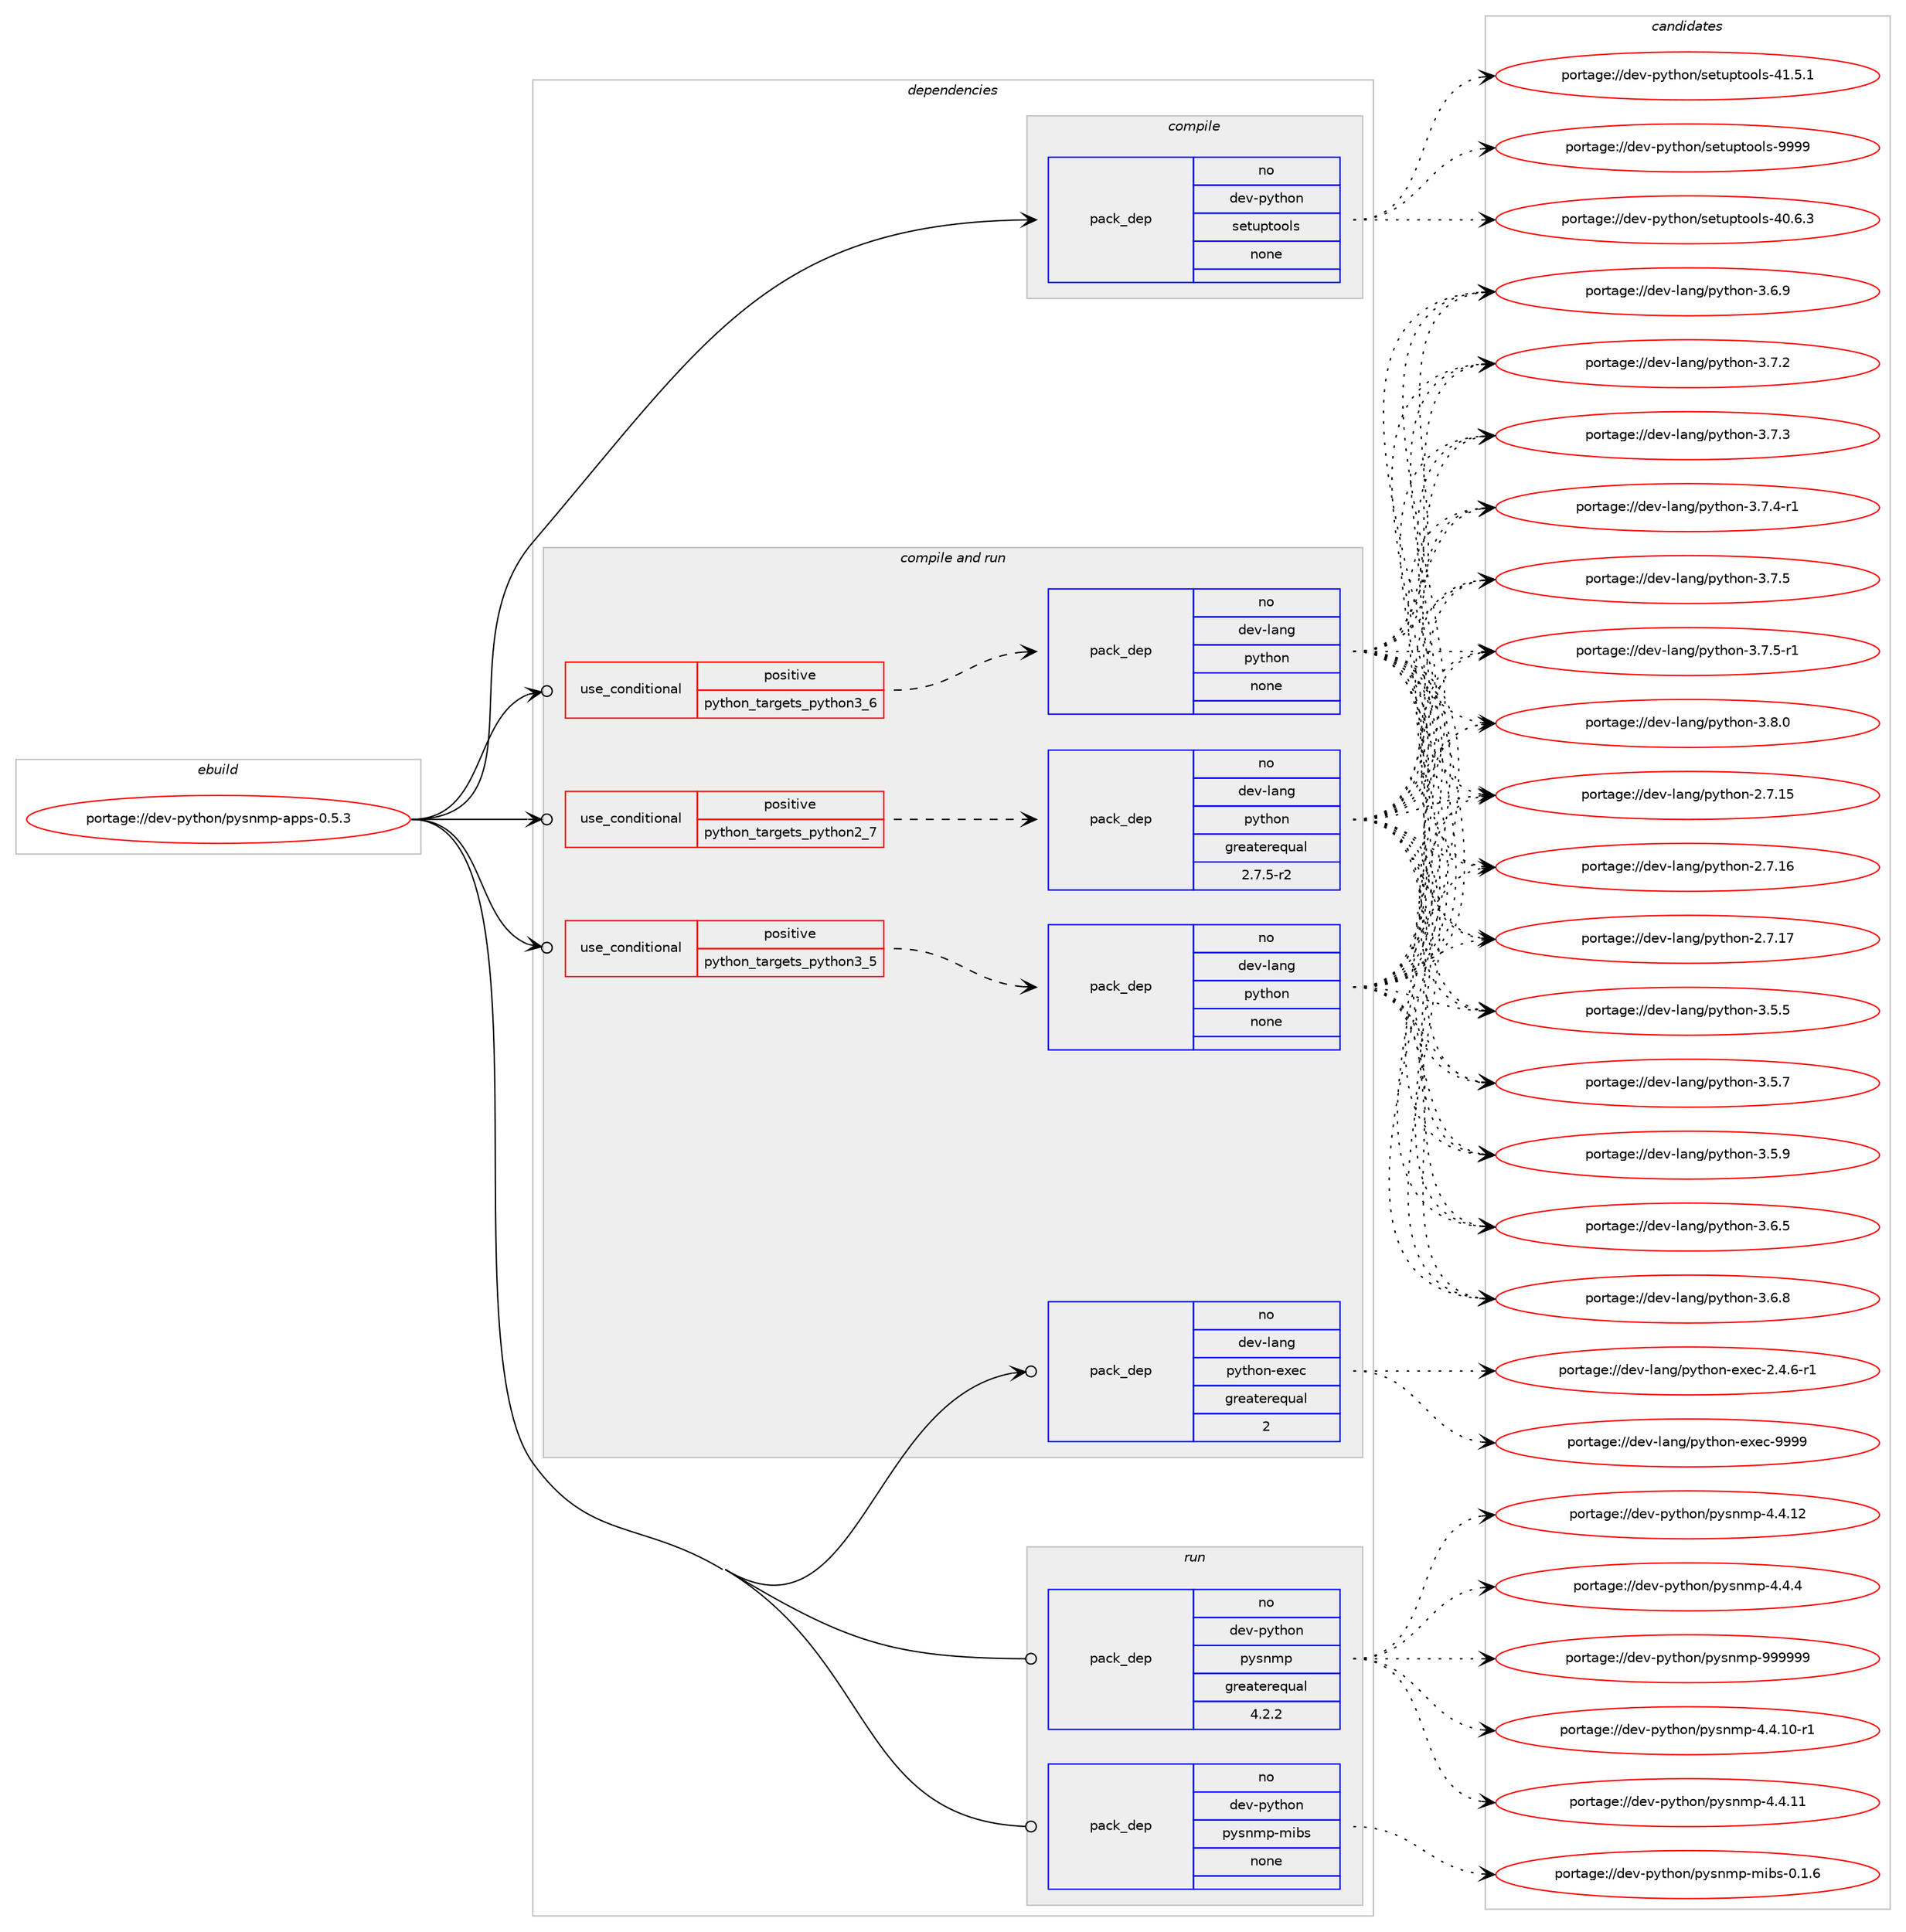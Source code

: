 digraph prolog {

# *************
# Graph options
# *************

newrank=true;
concentrate=true;
compound=true;
graph [rankdir=LR,fontname=Helvetica,fontsize=10,ranksep=1.5];#, ranksep=2.5, nodesep=0.2];
edge  [arrowhead=vee];
node  [fontname=Helvetica,fontsize=10];

# **********
# The ebuild
# **********

subgraph cluster_leftcol {
color=gray;
rank=same;
label=<<i>ebuild</i>>;
id [label="portage://dev-python/pysnmp-apps-0.5.3", color=red, width=4, href="../dev-python/pysnmp-apps-0.5.3.svg"];
}

# ****************
# The dependencies
# ****************

subgraph cluster_midcol {
color=gray;
label=<<i>dependencies</i>>;
subgraph cluster_compile {
fillcolor="#eeeeee";
style=filled;
label=<<i>compile</i>>;
subgraph pack124475 {
dependency164109 [label=<<TABLE BORDER="0" CELLBORDER="1" CELLSPACING="0" CELLPADDING="4" WIDTH="220"><TR><TD ROWSPAN="6" CELLPADDING="30">pack_dep</TD></TR><TR><TD WIDTH="110">no</TD></TR><TR><TD>dev-python</TD></TR><TR><TD>setuptools</TD></TR><TR><TD>none</TD></TR><TR><TD></TD></TR></TABLE>>, shape=none, color=blue];
}
id:e -> dependency164109:w [weight=20,style="solid",arrowhead="vee"];
}
subgraph cluster_compileandrun {
fillcolor="#eeeeee";
style=filled;
label=<<i>compile and run</i>>;
subgraph cond36238 {
dependency164110 [label=<<TABLE BORDER="0" CELLBORDER="1" CELLSPACING="0" CELLPADDING="4"><TR><TD ROWSPAN="3" CELLPADDING="10">use_conditional</TD></TR><TR><TD>positive</TD></TR><TR><TD>python_targets_python2_7</TD></TR></TABLE>>, shape=none, color=red];
subgraph pack124476 {
dependency164111 [label=<<TABLE BORDER="0" CELLBORDER="1" CELLSPACING="0" CELLPADDING="4" WIDTH="220"><TR><TD ROWSPAN="6" CELLPADDING="30">pack_dep</TD></TR><TR><TD WIDTH="110">no</TD></TR><TR><TD>dev-lang</TD></TR><TR><TD>python</TD></TR><TR><TD>greaterequal</TD></TR><TR><TD>2.7.5-r2</TD></TR></TABLE>>, shape=none, color=blue];
}
dependency164110:e -> dependency164111:w [weight=20,style="dashed",arrowhead="vee"];
}
id:e -> dependency164110:w [weight=20,style="solid",arrowhead="odotvee"];
subgraph cond36239 {
dependency164112 [label=<<TABLE BORDER="0" CELLBORDER="1" CELLSPACING="0" CELLPADDING="4"><TR><TD ROWSPAN="3" CELLPADDING="10">use_conditional</TD></TR><TR><TD>positive</TD></TR><TR><TD>python_targets_python3_5</TD></TR></TABLE>>, shape=none, color=red];
subgraph pack124477 {
dependency164113 [label=<<TABLE BORDER="0" CELLBORDER="1" CELLSPACING="0" CELLPADDING="4" WIDTH="220"><TR><TD ROWSPAN="6" CELLPADDING="30">pack_dep</TD></TR><TR><TD WIDTH="110">no</TD></TR><TR><TD>dev-lang</TD></TR><TR><TD>python</TD></TR><TR><TD>none</TD></TR><TR><TD></TD></TR></TABLE>>, shape=none, color=blue];
}
dependency164112:e -> dependency164113:w [weight=20,style="dashed",arrowhead="vee"];
}
id:e -> dependency164112:w [weight=20,style="solid",arrowhead="odotvee"];
subgraph cond36240 {
dependency164114 [label=<<TABLE BORDER="0" CELLBORDER="1" CELLSPACING="0" CELLPADDING="4"><TR><TD ROWSPAN="3" CELLPADDING="10">use_conditional</TD></TR><TR><TD>positive</TD></TR><TR><TD>python_targets_python3_6</TD></TR></TABLE>>, shape=none, color=red];
subgraph pack124478 {
dependency164115 [label=<<TABLE BORDER="0" CELLBORDER="1" CELLSPACING="0" CELLPADDING="4" WIDTH="220"><TR><TD ROWSPAN="6" CELLPADDING="30">pack_dep</TD></TR><TR><TD WIDTH="110">no</TD></TR><TR><TD>dev-lang</TD></TR><TR><TD>python</TD></TR><TR><TD>none</TD></TR><TR><TD></TD></TR></TABLE>>, shape=none, color=blue];
}
dependency164114:e -> dependency164115:w [weight=20,style="dashed",arrowhead="vee"];
}
id:e -> dependency164114:w [weight=20,style="solid",arrowhead="odotvee"];
subgraph pack124479 {
dependency164116 [label=<<TABLE BORDER="0" CELLBORDER="1" CELLSPACING="0" CELLPADDING="4" WIDTH="220"><TR><TD ROWSPAN="6" CELLPADDING="30">pack_dep</TD></TR><TR><TD WIDTH="110">no</TD></TR><TR><TD>dev-lang</TD></TR><TR><TD>python-exec</TD></TR><TR><TD>greaterequal</TD></TR><TR><TD>2</TD></TR></TABLE>>, shape=none, color=blue];
}
id:e -> dependency164116:w [weight=20,style="solid",arrowhead="odotvee"];
}
subgraph cluster_run {
fillcolor="#eeeeee";
style=filled;
label=<<i>run</i>>;
subgraph pack124480 {
dependency164117 [label=<<TABLE BORDER="0" CELLBORDER="1" CELLSPACING="0" CELLPADDING="4" WIDTH="220"><TR><TD ROWSPAN="6" CELLPADDING="30">pack_dep</TD></TR><TR><TD WIDTH="110">no</TD></TR><TR><TD>dev-python</TD></TR><TR><TD>pysnmp</TD></TR><TR><TD>greaterequal</TD></TR><TR><TD>4.2.2</TD></TR></TABLE>>, shape=none, color=blue];
}
id:e -> dependency164117:w [weight=20,style="solid",arrowhead="odot"];
subgraph pack124481 {
dependency164118 [label=<<TABLE BORDER="0" CELLBORDER="1" CELLSPACING="0" CELLPADDING="4" WIDTH="220"><TR><TD ROWSPAN="6" CELLPADDING="30">pack_dep</TD></TR><TR><TD WIDTH="110">no</TD></TR><TR><TD>dev-python</TD></TR><TR><TD>pysnmp-mibs</TD></TR><TR><TD>none</TD></TR><TR><TD></TD></TR></TABLE>>, shape=none, color=blue];
}
id:e -> dependency164118:w [weight=20,style="solid",arrowhead="odot"];
}
}

# **************
# The candidates
# **************

subgraph cluster_choices {
rank=same;
color=gray;
label=<<i>candidates</i>>;

subgraph choice124475 {
color=black;
nodesep=1;
choiceportage100101118451121211161041111104711510111611711211611111110811545524846544651 [label="portage://dev-python/setuptools-40.6.3", color=red, width=4,href="../dev-python/setuptools-40.6.3.svg"];
choiceportage100101118451121211161041111104711510111611711211611111110811545524946534649 [label="portage://dev-python/setuptools-41.5.1", color=red, width=4,href="../dev-python/setuptools-41.5.1.svg"];
choiceportage10010111845112121116104111110471151011161171121161111111081154557575757 [label="portage://dev-python/setuptools-9999", color=red, width=4,href="../dev-python/setuptools-9999.svg"];
dependency164109:e -> choiceportage100101118451121211161041111104711510111611711211611111110811545524846544651:w [style=dotted,weight="100"];
dependency164109:e -> choiceportage100101118451121211161041111104711510111611711211611111110811545524946534649:w [style=dotted,weight="100"];
dependency164109:e -> choiceportage10010111845112121116104111110471151011161171121161111111081154557575757:w [style=dotted,weight="100"];
}
subgraph choice124476 {
color=black;
nodesep=1;
choiceportage10010111845108971101034711212111610411111045504655464953 [label="portage://dev-lang/python-2.7.15", color=red, width=4,href="../dev-lang/python-2.7.15.svg"];
choiceportage10010111845108971101034711212111610411111045504655464954 [label="portage://dev-lang/python-2.7.16", color=red, width=4,href="../dev-lang/python-2.7.16.svg"];
choiceportage10010111845108971101034711212111610411111045504655464955 [label="portage://dev-lang/python-2.7.17", color=red, width=4,href="../dev-lang/python-2.7.17.svg"];
choiceportage100101118451089711010347112121116104111110455146534653 [label="portage://dev-lang/python-3.5.5", color=red, width=4,href="../dev-lang/python-3.5.5.svg"];
choiceportage100101118451089711010347112121116104111110455146534655 [label="portage://dev-lang/python-3.5.7", color=red, width=4,href="../dev-lang/python-3.5.7.svg"];
choiceportage100101118451089711010347112121116104111110455146534657 [label="portage://dev-lang/python-3.5.9", color=red, width=4,href="../dev-lang/python-3.5.9.svg"];
choiceportage100101118451089711010347112121116104111110455146544653 [label="portage://dev-lang/python-3.6.5", color=red, width=4,href="../dev-lang/python-3.6.5.svg"];
choiceportage100101118451089711010347112121116104111110455146544656 [label="portage://dev-lang/python-3.6.8", color=red, width=4,href="../dev-lang/python-3.6.8.svg"];
choiceportage100101118451089711010347112121116104111110455146544657 [label="portage://dev-lang/python-3.6.9", color=red, width=4,href="../dev-lang/python-3.6.9.svg"];
choiceportage100101118451089711010347112121116104111110455146554650 [label="portage://dev-lang/python-3.7.2", color=red, width=4,href="../dev-lang/python-3.7.2.svg"];
choiceportage100101118451089711010347112121116104111110455146554651 [label="portage://dev-lang/python-3.7.3", color=red, width=4,href="../dev-lang/python-3.7.3.svg"];
choiceportage1001011184510897110103471121211161041111104551465546524511449 [label="portage://dev-lang/python-3.7.4-r1", color=red, width=4,href="../dev-lang/python-3.7.4-r1.svg"];
choiceportage100101118451089711010347112121116104111110455146554653 [label="portage://dev-lang/python-3.7.5", color=red, width=4,href="../dev-lang/python-3.7.5.svg"];
choiceportage1001011184510897110103471121211161041111104551465546534511449 [label="portage://dev-lang/python-3.7.5-r1", color=red, width=4,href="../dev-lang/python-3.7.5-r1.svg"];
choiceportage100101118451089711010347112121116104111110455146564648 [label="portage://dev-lang/python-3.8.0", color=red, width=4,href="../dev-lang/python-3.8.0.svg"];
dependency164111:e -> choiceportage10010111845108971101034711212111610411111045504655464953:w [style=dotted,weight="100"];
dependency164111:e -> choiceportage10010111845108971101034711212111610411111045504655464954:w [style=dotted,weight="100"];
dependency164111:e -> choiceportage10010111845108971101034711212111610411111045504655464955:w [style=dotted,weight="100"];
dependency164111:e -> choiceportage100101118451089711010347112121116104111110455146534653:w [style=dotted,weight="100"];
dependency164111:e -> choiceportage100101118451089711010347112121116104111110455146534655:w [style=dotted,weight="100"];
dependency164111:e -> choiceportage100101118451089711010347112121116104111110455146534657:w [style=dotted,weight="100"];
dependency164111:e -> choiceportage100101118451089711010347112121116104111110455146544653:w [style=dotted,weight="100"];
dependency164111:e -> choiceportage100101118451089711010347112121116104111110455146544656:w [style=dotted,weight="100"];
dependency164111:e -> choiceportage100101118451089711010347112121116104111110455146544657:w [style=dotted,weight="100"];
dependency164111:e -> choiceportage100101118451089711010347112121116104111110455146554650:w [style=dotted,weight="100"];
dependency164111:e -> choiceportage100101118451089711010347112121116104111110455146554651:w [style=dotted,weight="100"];
dependency164111:e -> choiceportage1001011184510897110103471121211161041111104551465546524511449:w [style=dotted,weight="100"];
dependency164111:e -> choiceportage100101118451089711010347112121116104111110455146554653:w [style=dotted,weight="100"];
dependency164111:e -> choiceportage1001011184510897110103471121211161041111104551465546534511449:w [style=dotted,weight="100"];
dependency164111:e -> choiceportage100101118451089711010347112121116104111110455146564648:w [style=dotted,weight="100"];
}
subgraph choice124477 {
color=black;
nodesep=1;
choiceportage10010111845108971101034711212111610411111045504655464953 [label="portage://dev-lang/python-2.7.15", color=red, width=4,href="../dev-lang/python-2.7.15.svg"];
choiceportage10010111845108971101034711212111610411111045504655464954 [label="portage://dev-lang/python-2.7.16", color=red, width=4,href="../dev-lang/python-2.7.16.svg"];
choiceportage10010111845108971101034711212111610411111045504655464955 [label="portage://dev-lang/python-2.7.17", color=red, width=4,href="../dev-lang/python-2.7.17.svg"];
choiceportage100101118451089711010347112121116104111110455146534653 [label="portage://dev-lang/python-3.5.5", color=red, width=4,href="../dev-lang/python-3.5.5.svg"];
choiceportage100101118451089711010347112121116104111110455146534655 [label="portage://dev-lang/python-3.5.7", color=red, width=4,href="../dev-lang/python-3.5.7.svg"];
choiceportage100101118451089711010347112121116104111110455146534657 [label="portage://dev-lang/python-3.5.9", color=red, width=4,href="../dev-lang/python-3.5.9.svg"];
choiceportage100101118451089711010347112121116104111110455146544653 [label="portage://dev-lang/python-3.6.5", color=red, width=4,href="../dev-lang/python-3.6.5.svg"];
choiceportage100101118451089711010347112121116104111110455146544656 [label="portage://dev-lang/python-3.6.8", color=red, width=4,href="../dev-lang/python-3.6.8.svg"];
choiceportage100101118451089711010347112121116104111110455146544657 [label="portage://dev-lang/python-3.6.9", color=red, width=4,href="../dev-lang/python-3.6.9.svg"];
choiceportage100101118451089711010347112121116104111110455146554650 [label="portage://dev-lang/python-3.7.2", color=red, width=4,href="../dev-lang/python-3.7.2.svg"];
choiceportage100101118451089711010347112121116104111110455146554651 [label="portage://dev-lang/python-3.7.3", color=red, width=4,href="../dev-lang/python-3.7.3.svg"];
choiceportage1001011184510897110103471121211161041111104551465546524511449 [label="portage://dev-lang/python-3.7.4-r1", color=red, width=4,href="../dev-lang/python-3.7.4-r1.svg"];
choiceportage100101118451089711010347112121116104111110455146554653 [label="portage://dev-lang/python-3.7.5", color=red, width=4,href="../dev-lang/python-3.7.5.svg"];
choiceportage1001011184510897110103471121211161041111104551465546534511449 [label="portage://dev-lang/python-3.7.5-r1", color=red, width=4,href="../dev-lang/python-3.7.5-r1.svg"];
choiceportage100101118451089711010347112121116104111110455146564648 [label="portage://dev-lang/python-3.8.0", color=red, width=4,href="../dev-lang/python-3.8.0.svg"];
dependency164113:e -> choiceportage10010111845108971101034711212111610411111045504655464953:w [style=dotted,weight="100"];
dependency164113:e -> choiceportage10010111845108971101034711212111610411111045504655464954:w [style=dotted,weight="100"];
dependency164113:e -> choiceportage10010111845108971101034711212111610411111045504655464955:w [style=dotted,weight="100"];
dependency164113:e -> choiceportage100101118451089711010347112121116104111110455146534653:w [style=dotted,weight="100"];
dependency164113:e -> choiceportage100101118451089711010347112121116104111110455146534655:w [style=dotted,weight="100"];
dependency164113:e -> choiceportage100101118451089711010347112121116104111110455146534657:w [style=dotted,weight="100"];
dependency164113:e -> choiceportage100101118451089711010347112121116104111110455146544653:w [style=dotted,weight="100"];
dependency164113:e -> choiceportage100101118451089711010347112121116104111110455146544656:w [style=dotted,weight="100"];
dependency164113:e -> choiceportage100101118451089711010347112121116104111110455146544657:w [style=dotted,weight="100"];
dependency164113:e -> choiceportage100101118451089711010347112121116104111110455146554650:w [style=dotted,weight="100"];
dependency164113:e -> choiceportage100101118451089711010347112121116104111110455146554651:w [style=dotted,weight="100"];
dependency164113:e -> choiceportage1001011184510897110103471121211161041111104551465546524511449:w [style=dotted,weight="100"];
dependency164113:e -> choiceportage100101118451089711010347112121116104111110455146554653:w [style=dotted,weight="100"];
dependency164113:e -> choiceportage1001011184510897110103471121211161041111104551465546534511449:w [style=dotted,weight="100"];
dependency164113:e -> choiceportage100101118451089711010347112121116104111110455146564648:w [style=dotted,weight="100"];
}
subgraph choice124478 {
color=black;
nodesep=1;
choiceportage10010111845108971101034711212111610411111045504655464953 [label="portage://dev-lang/python-2.7.15", color=red, width=4,href="../dev-lang/python-2.7.15.svg"];
choiceportage10010111845108971101034711212111610411111045504655464954 [label="portage://dev-lang/python-2.7.16", color=red, width=4,href="../dev-lang/python-2.7.16.svg"];
choiceportage10010111845108971101034711212111610411111045504655464955 [label="portage://dev-lang/python-2.7.17", color=red, width=4,href="../dev-lang/python-2.7.17.svg"];
choiceportage100101118451089711010347112121116104111110455146534653 [label="portage://dev-lang/python-3.5.5", color=red, width=4,href="../dev-lang/python-3.5.5.svg"];
choiceportage100101118451089711010347112121116104111110455146534655 [label="portage://dev-lang/python-3.5.7", color=red, width=4,href="../dev-lang/python-3.5.7.svg"];
choiceportage100101118451089711010347112121116104111110455146534657 [label="portage://dev-lang/python-3.5.9", color=red, width=4,href="../dev-lang/python-3.5.9.svg"];
choiceportage100101118451089711010347112121116104111110455146544653 [label="portage://dev-lang/python-3.6.5", color=red, width=4,href="../dev-lang/python-3.6.5.svg"];
choiceportage100101118451089711010347112121116104111110455146544656 [label="portage://dev-lang/python-3.6.8", color=red, width=4,href="../dev-lang/python-3.6.8.svg"];
choiceportage100101118451089711010347112121116104111110455146544657 [label="portage://dev-lang/python-3.6.9", color=red, width=4,href="../dev-lang/python-3.6.9.svg"];
choiceportage100101118451089711010347112121116104111110455146554650 [label="portage://dev-lang/python-3.7.2", color=red, width=4,href="../dev-lang/python-3.7.2.svg"];
choiceportage100101118451089711010347112121116104111110455146554651 [label="portage://dev-lang/python-3.7.3", color=red, width=4,href="../dev-lang/python-3.7.3.svg"];
choiceportage1001011184510897110103471121211161041111104551465546524511449 [label="portage://dev-lang/python-3.7.4-r1", color=red, width=4,href="../dev-lang/python-3.7.4-r1.svg"];
choiceportage100101118451089711010347112121116104111110455146554653 [label="portage://dev-lang/python-3.7.5", color=red, width=4,href="../dev-lang/python-3.7.5.svg"];
choiceportage1001011184510897110103471121211161041111104551465546534511449 [label="portage://dev-lang/python-3.7.5-r1", color=red, width=4,href="../dev-lang/python-3.7.5-r1.svg"];
choiceportage100101118451089711010347112121116104111110455146564648 [label="portage://dev-lang/python-3.8.0", color=red, width=4,href="../dev-lang/python-3.8.0.svg"];
dependency164115:e -> choiceportage10010111845108971101034711212111610411111045504655464953:w [style=dotted,weight="100"];
dependency164115:e -> choiceportage10010111845108971101034711212111610411111045504655464954:w [style=dotted,weight="100"];
dependency164115:e -> choiceportage10010111845108971101034711212111610411111045504655464955:w [style=dotted,weight="100"];
dependency164115:e -> choiceportage100101118451089711010347112121116104111110455146534653:w [style=dotted,weight="100"];
dependency164115:e -> choiceportage100101118451089711010347112121116104111110455146534655:w [style=dotted,weight="100"];
dependency164115:e -> choiceportage100101118451089711010347112121116104111110455146534657:w [style=dotted,weight="100"];
dependency164115:e -> choiceportage100101118451089711010347112121116104111110455146544653:w [style=dotted,weight="100"];
dependency164115:e -> choiceportage100101118451089711010347112121116104111110455146544656:w [style=dotted,weight="100"];
dependency164115:e -> choiceportage100101118451089711010347112121116104111110455146544657:w [style=dotted,weight="100"];
dependency164115:e -> choiceportage100101118451089711010347112121116104111110455146554650:w [style=dotted,weight="100"];
dependency164115:e -> choiceportage100101118451089711010347112121116104111110455146554651:w [style=dotted,weight="100"];
dependency164115:e -> choiceportage1001011184510897110103471121211161041111104551465546524511449:w [style=dotted,weight="100"];
dependency164115:e -> choiceportage100101118451089711010347112121116104111110455146554653:w [style=dotted,weight="100"];
dependency164115:e -> choiceportage1001011184510897110103471121211161041111104551465546534511449:w [style=dotted,weight="100"];
dependency164115:e -> choiceportage100101118451089711010347112121116104111110455146564648:w [style=dotted,weight="100"];
}
subgraph choice124479 {
color=black;
nodesep=1;
choiceportage10010111845108971101034711212111610411111045101120101994550465246544511449 [label="portage://dev-lang/python-exec-2.4.6-r1", color=red, width=4,href="../dev-lang/python-exec-2.4.6-r1.svg"];
choiceportage10010111845108971101034711212111610411111045101120101994557575757 [label="portage://dev-lang/python-exec-9999", color=red, width=4,href="../dev-lang/python-exec-9999.svg"];
dependency164116:e -> choiceportage10010111845108971101034711212111610411111045101120101994550465246544511449:w [style=dotted,weight="100"];
dependency164116:e -> choiceportage10010111845108971101034711212111610411111045101120101994557575757:w [style=dotted,weight="100"];
}
subgraph choice124480 {
color=black;
nodesep=1;
choiceportage1001011184511212111610411111047112121115110109112455246524649484511449 [label="portage://dev-python/pysnmp-4.4.10-r1", color=red, width=4,href="../dev-python/pysnmp-4.4.10-r1.svg"];
choiceportage100101118451121211161041111104711212111511010911245524652464949 [label="portage://dev-python/pysnmp-4.4.11", color=red, width=4,href="../dev-python/pysnmp-4.4.11.svg"];
choiceportage100101118451121211161041111104711212111511010911245524652464950 [label="portage://dev-python/pysnmp-4.4.12", color=red, width=4,href="../dev-python/pysnmp-4.4.12.svg"];
choiceportage1001011184511212111610411111047112121115110109112455246524652 [label="portage://dev-python/pysnmp-4.4.4", color=red, width=4,href="../dev-python/pysnmp-4.4.4.svg"];
choiceportage100101118451121211161041111104711212111511010911245575757575757 [label="portage://dev-python/pysnmp-999999", color=red, width=4,href="../dev-python/pysnmp-999999.svg"];
dependency164117:e -> choiceportage1001011184511212111610411111047112121115110109112455246524649484511449:w [style=dotted,weight="100"];
dependency164117:e -> choiceportage100101118451121211161041111104711212111511010911245524652464949:w [style=dotted,weight="100"];
dependency164117:e -> choiceportage100101118451121211161041111104711212111511010911245524652464950:w [style=dotted,weight="100"];
dependency164117:e -> choiceportage1001011184511212111610411111047112121115110109112455246524652:w [style=dotted,weight="100"];
dependency164117:e -> choiceportage100101118451121211161041111104711212111511010911245575757575757:w [style=dotted,weight="100"];
}
subgraph choice124481 {
color=black;
nodesep=1;
choiceportage10010111845112121116104111110471121211151101091124510910598115454846494654 [label="portage://dev-python/pysnmp-mibs-0.1.6", color=red, width=4,href="../dev-python/pysnmp-mibs-0.1.6.svg"];
dependency164118:e -> choiceportage10010111845112121116104111110471121211151101091124510910598115454846494654:w [style=dotted,weight="100"];
}
}

}
